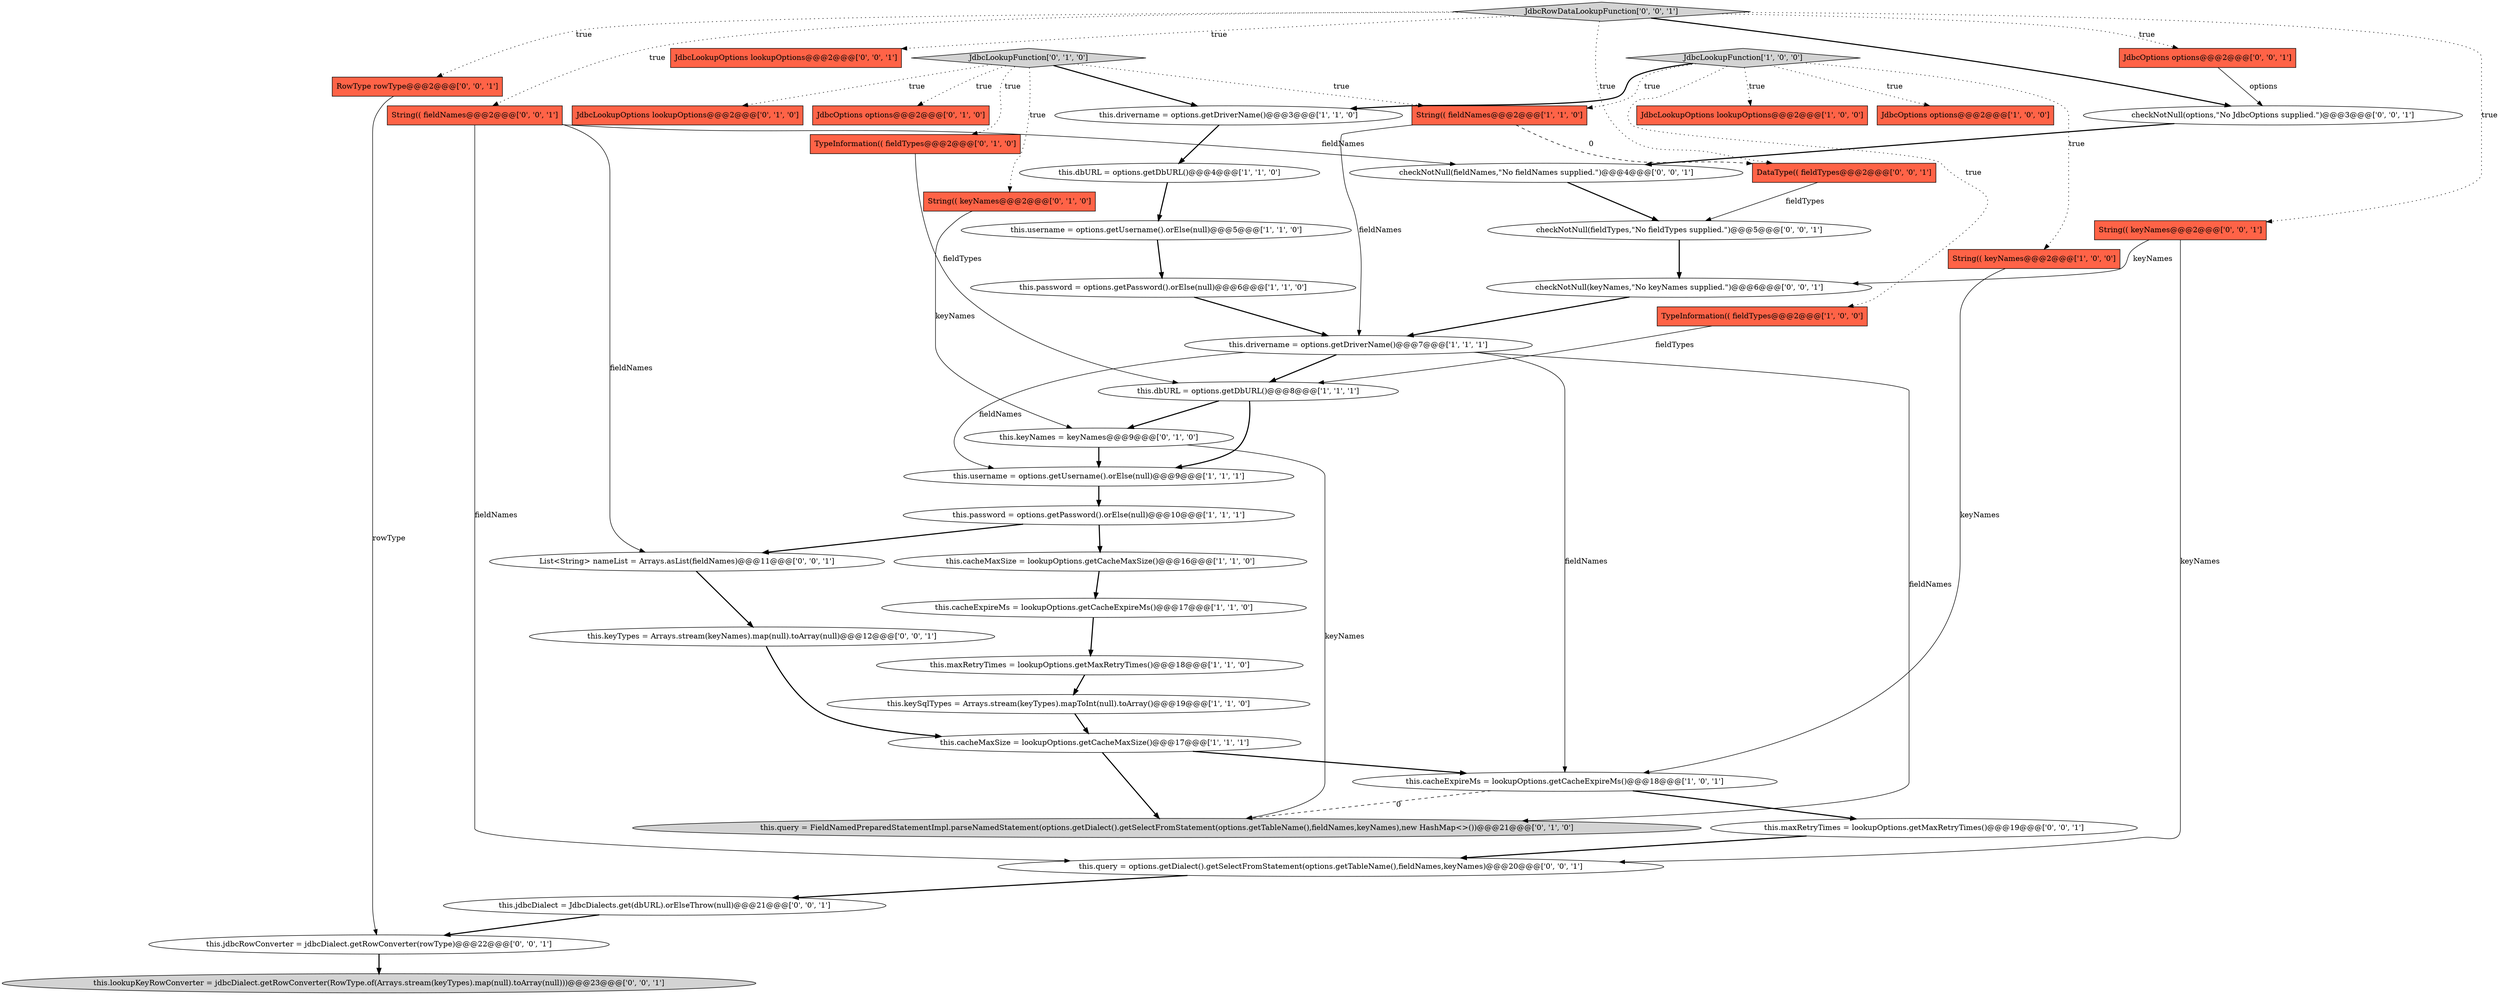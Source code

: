 digraph {
22 [style = filled, label = "TypeInformation(( fieldTypes@@@2@@@['0', '1', '0']", fillcolor = tomato, shape = box image = "AAA0AAABBB2BBB"];
16 [style = filled, label = "JdbcLookupFunction['1', '0', '0']", fillcolor = lightgray, shape = diamond image = "AAA0AAABBB1BBB"];
3 [style = filled, label = "this.username = options.getUsername().orElse(null)@@@9@@@['1', '1', '1']", fillcolor = white, shape = ellipse image = "AAA0AAABBB1BBB"];
6 [style = filled, label = "this.dbURL = options.getDbURL()@@@4@@@['1', '1', '0']", fillcolor = white, shape = ellipse image = "AAA0AAABBB1BBB"];
43 [style = filled, label = "this.lookupKeyRowConverter = jdbcDialect.getRowConverter(RowType.of(Arrays.stream(keyTypes).map(null).toArray(null)))@@@23@@@['0', '0', '1']", fillcolor = lightgray, shape = ellipse image = "AAA0AAABBB3BBB"];
37 [style = filled, label = "checkNotNull(options,\"No JdbcOptions supplied.\")@@@3@@@['0', '0', '1']", fillcolor = white, shape = ellipse image = "AAA0AAABBB3BBB"];
27 [style = filled, label = "checkNotNull(keyNames,\"No keyNames supplied.\")@@@6@@@['0', '0', '1']", fillcolor = white, shape = ellipse image = "AAA0AAABBB3BBB"];
19 [style = filled, label = "String(( fieldNames@@@2@@@['1', '1', '0']", fillcolor = tomato, shape = box image = "AAA0AAABBB1BBB"];
11 [style = filled, label = "this.drivername = options.getDriverName()@@@3@@@['1', '1', '0']", fillcolor = white, shape = ellipse image = "AAA0AAABBB1BBB"];
20 [style = filled, label = "JdbcOptions options@@@2@@@['0', '1', '0']", fillcolor = tomato, shape = box image = "AAA0AAABBB2BBB"];
8 [style = filled, label = "this.dbURL = options.getDbURL()@@@8@@@['1', '1', '1']", fillcolor = white, shape = ellipse image = "AAA0AAABBB1BBB"];
30 [style = filled, label = "JdbcLookupOptions lookupOptions@@@2@@@['0', '0', '1']", fillcolor = tomato, shape = box image = "AAA0AAABBB3BBB"];
28 [style = filled, label = "RowType rowType@@@2@@@['0', '0', '1']", fillcolor = tomato, shape = box image = "AAA0AAABBB3BBB"];
40 [style = filled, label = "DataType(( fieldTypes@@@2@@@['0', '0', '1']", fillcolor = tomato, shape = box image = "AAA0AAABBB3BBB"];
21 [style = filled, label = "this.keyNames = keyNames@@@9@@@['0', '1', '0']", fillcolor = white, shape = ellipse image = "AAA1AAABBB2BBB"];
31 [style = filled, label = "JdbcOptions options@@@2@@@['0', '0', '1']", fillcolor = tomato, shape = box image = "AAA0AAABBB3BBB"];
38 [style = filled, label = "this.keyTypes = Arrays.stream(keyNames).map(null).toArray(null)@@@12@@@['0', '0', '1']", fillcolor = white, shape = ellipse image = "AAA0AAABBB3BBB"];
42 [style = filled, label = "this.maxRetryTimes = lookupOptions.getMaxRetryTimes()@@@19@@@['0', '0', '1']", fillcolor = white, shape = ellipse image = "AAA0AAABBB3BBB"];
39 [style = filled, label = "this.jdbcRowConverter = jdbcDialect.getRowConverter(rowType)@@@22@@@['0', '0', '1']", fillcolor = white, shape = ellipse image = "AAA0AAABBB3BBB"];
13 [style = filled, label = "JdbcLookupOptions lookupOptions@@@2@@@['1', '0', '0']", fillcolor = tomato, shape = box image = "AAA0AAABBB1BBB"];
34 [style = filled, label = "checkNotNull(fieldNames,\"No fieldNames supplied.\")@@@4@@@['0', '0', '1']", fillcolor = white, shape = ellipse image = "AAA0AAABBB3BBB"];
1 [style = filled, label = "this.cacheMaxSize = lookupOptions.getCacheMaxSize()@@@17@@@['1', '1', '1']", fillcolor = white, shape = ellipse image = "AAA0AAABBB1BBB"];
41 [style = filled, label = "checkNotNull(fieldTypes,\"No fieldTypes supplied.\")@@@5@@@['0', '0', '1']", fillcolor = white, shape = ellipse image = "AAA0AAABBB3BBB"];
0 [style = filled, label = "String(( keyNames@@@2@@@['1', '0', '0']", fillcolor = tomato, shape = box image = "AAA0AAABBB1BBB"];
4 [style = filled, label = "this.maxRetryTimes = lookupOptions.getMaxRetryTimes()@@@18@@@['1', '1', '0']", fillcolor = white, shape = ellipse image = "AAA0AAABBB1BBB"];
9 [style = filled, label = "JdbcOptions options@@@2@@@['1', '0', '0']", fillcolor = tomato, shape = box image = "AAA0AAABBB1BBB"];
35 [style = filled, label = "List<String> nameList = Arrays.asList(fieldNames)@@@11@@@['0', '0', '1']", fillcolor = white, shape = ellipse image = "AAA0AAABBB3BBB"];
36 [style = filled, label = "String(( keyNames@@@2@@@['0', '0', '1']", fillcolor = tomato, shape = box image = "AAA0AAABBB3BBB"];
25 [style = filled, label = "this.query = FieldNamedPreparedStatementImpl.parseNamedStatement(options.getDialect().getSelectFromStatement(options.getTableName(),fieldNames,keyNames),new HashMap<>())@@@21@@@['0', '1', '0']", fillcolor = lightgray, shape = ellipse image = "AAA1AAABBB2BBB"];
44 [style = filled, label = "JdbcRowDataLookupFunction['0', '0', '1']", fillcolor = lightgray, shape = diamond image = "AAA0AAABBB3BBB"];
32 [style = filled, label = "String(( fieldNames@@@2@@@['0', '0', '1']", fillcolor = tomato, shape = box image = "AAA0AAABBB3BBB"];
5 [style = filled, label = "this.cacheExpireMs = lookupOptions.getCacheExpireMs()@@@18@@@['1', '0', '1']", fillcolor = white, shape = ellipse image = "AAA0AAABBB1BBB"];
12 [style = filled, label = "this.cacheMaxSize = lookupOptions.getCacheMaxSize()@@@16@@@['1', '1', '0']", fillcolor = white, shape = ellipse image = "AAA0AAABBB1BBB"];
14 [style = filled, label = "this.username = options.getUsername().orElse(null)@@@5@@@['1', '1', '0']", fillcolor = white, shape = ellipse image = "AAA0AAABBB1BBB"];
7 [style = filled, label = "this.password = options.getPassword().orElse(null)@@@10@@@['1', '1', '1']", fillcolor = white, shape = ellipse image = "AAA0AAABBB1BBB"];
2 [style = filled, label = "this.drivername = options.getDriverName()@@@7@@@['1', '1', '1']", fillcolor = white, shape = ellipse image = "AAA0AAABBB1BBB"];
29 [style = filled, label = "this.query = options.getDialect().getSelectFromStatement(options.getTableName(),fieldNames,keyNames)@@@20@@@['0', '0', '1']", fillcolor = white, shape = ellipse image = "AAA0AAABBB3BBB"];
33 [style = filled, label = "this.jdbcDialect = JdbcDialects.get(dbURL).orElseThrow(null)@@@21@@@['0', '0', '1']", fillcolor = white, shape = ellipse image = "AAA0AAABBB3BBB"];
15 [style = filled, label = "this.cacheExpireMs = lookupOptions.getCacheExpireMs()@@@17@@@['1', '1', '0']", fillcolor = white, shape = ellipse image = "AAA0AAABBB1BBB"];
10 [style = filled, label = "this.keySqlTypes = Arrays.stream(keyTypes).mapToInt(null).toArray()@@@19@@@['1', '1', '0']", fillcolor = white, shape = ellipse image = "AAA0AAABBB1BBB"];
26 [style = filled, label = "JdbcLookupFunction['0', '1', '0']", fillcolor = lightgray, shape = diamond image = "AAA0AAABBB2BBB"];
24 [style = filled, label = "String(( keyNames@@@2@@@['0', '1', '0']", fillcolor = tomato, shape = box image = "AAA0AAABBB2BBB"];
17 [style = filled, label = "TypeInformation(( fieldTypes@@@2@@@['1', '0', '0']", fillcolor = tomato, shape = box image = "AAA0AAABBB1BBB"];
18 [style = filled, label = "this.password = options.getPassword().orElse(null)@@@6@@@['1', '1', '0']", fillcolor = white, shape = ellipse image = "AAA0AAABBB1BBB"];
23 [style = filled, label = "JdbcLookupOptions lookupOptions@@@2@@@['0', '1', '0']", fillcolor = tomato, shape = box image = "AAA0AAABBB2BBB"];
32->35 [style = solid, label="fieldNames"];
36->29 [style = solid, label="keyNames"];
21->25 [style = solid, label="keyNames"];
21->3 [style = bold, label=""];
41->27 [style = bold, label=""];
19->40 [style = dashed, label="0"];
18->2 [style = bold, label=""];
14->18 [style = bold, label=""];
19->2 [style = solid, label="fieldNames"];
17->8 [style = solid, label="fieldTypes"];
36->27 [style = solid, label="keyNames"];
44->36 [style = dotted, label="true"];
12->15 [style = bold, label=""];
44->30 [style = dotted, label="true"];
22->8 [style = solid, label="fieldTypes"];
15->4 [style = bold, label=""];
31->37 [style = solid, label="options"];
39->43 [style = bold, label=""];
32->29 [style = solid, label="fieldNames"];
38->1 [style = bold, label=""];
16->13 [style = dotted, label="true"];
11->6 [style = bold, label=""];
3->7 [style = bold, label=""];
5->42 [style = bold, label=""];
1->25 [style = bold, label=""];
8->21 [style = bold, label=""];
44->32 [style = dotted, label="true"];
8->3 [style = bold, label=""];
2->8 [style = bold, label=""];
26->23 [style = dotted, label="true"];
44->40 [style = dotted, label="true"];
44->37 [style = bold, label=""];
10->1 [style = bold, label=""];
24->21 [style = solid, label="keyNames"];
40->41 [style = solid, label="fieldTypes"];
37->34 [style = bold, label=""];
6->14 [style = bold, label=""];
7->12 [style = bold, label=""];
2->25 [style = solid, label="fieldNames"];
33->39 [style = bold, label=""];
16->9 [style = dotted, label="true"];
26->24 [style = dotted, label="true"];
16->0 [style = dotted, label="true"];
26->11 [style = bold, label=""];
0->5 [style = solid, label="keyNames"];
44->31 [style = dotted, label="true"];
35->38 [style = bold, label=""];
34->41 [style = bold, label=""];
5->25 [style = dashed, label="0"];
28->39 [style = solid, label="rowType"];
32->34 [style = solid, label="fieldNames"];
4->10 [style = bold, label=""];
2->3 [style = solid, label="fieldNames"];
26->20 [style = dotted, label="true"];
26->19 [style = dotted, label="true"];
2->5 [style = solid, label="fieldNames"];
16->17 [style = dotted, label="true"];
16->11 [style = bold, label=""];
26->22 [style = dotted, label="true"];
7->35 [style = bold, label=""];
44->28 [style = dotted, label="true"];
29->33 [style = bold, label=""];
42->29 [style = bold, label=""];
27->2 [style = bold, label=""];
16->19 [style = dotted, label="true"];
1->5 [style = bold, label=""];
}
